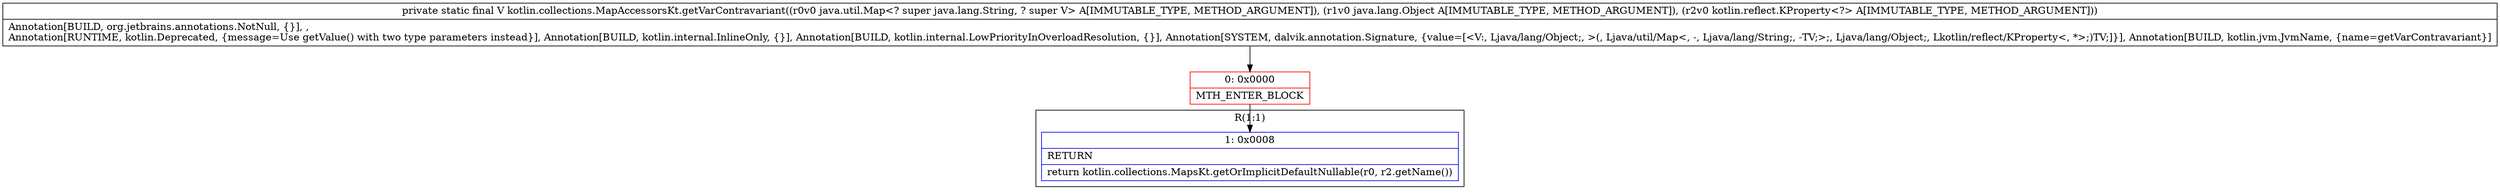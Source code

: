 digraph "CFG forkotlin.collections.MapAccessorsKt.getVarContravariant(Ljava\/util\/Map;Ljava\/lang\/Object;Lkotlin\/reflect\/KProperty;)Ljava\/lang\/Object;" {
subgraph cluster_Region_782929231 {
label = "R(1:1)";
node [shape=record,color=blue];
Node_1 [shape=record,label="{1\:\ 0x0008|RETURN\l|return kotlin.collections.MapsKt.getOrImplicitDefaultNullable(r0, r2.getName())\l}"];
}
Node_0 [shape=record,color=red,label="{0\:\ 0x0000|MTH_ENTER_BLOCK\l}"];
MethodNode[shape=record,label="{private static final V kotlin.collections.MapAccessorsKt.getVarContravariant((r0v0 java.util.Map\<? super java.lang.String, ? super V\> A[IMMUTABLE_TYPE, METHOD_ARGUMENT]), (r1v0 java.lang.Object A[IMMUTABLE_TYPE, METHOD_ARGUMENT]), (r2v0 kotlin.reflect.KProperty\<?\> A[IMMUTABLE_TYPE, METHOD_ARGUMENT]))  | Annotation[BUILD, org.jetbrains.annotations.NotNull, \{\}], , \lAnnotation[RUNTIME, kotlin.Deprecated, \{message=Use getValue() with two type parameters instead\}], Annotation[BUILD, kotlin.internal.InlineOnly, \{\}], Annotation[BUILD, kotlin.internal.LowPriorityInOverloadResolution, \{\}], Annotation[SYSTEM, dalvik.annotation.Signature, \{value=[\<V:, Ljava\/lang\/Object;, \>(, Ljava\/util\/Map\<, \-, Ljava\/lang\/String;, \-TV;\>;, Ljava\/lang\/Object;, Lkotlin\/reflect\/KProperty\<, *\>;)TV;]\}], Annotation[BUILD, kotlin.jvm.JvmName, \{name=getVarContravariant\}]\l}"];
MethodNode -> Node_0;
Node_0 -> Node_1;
}

